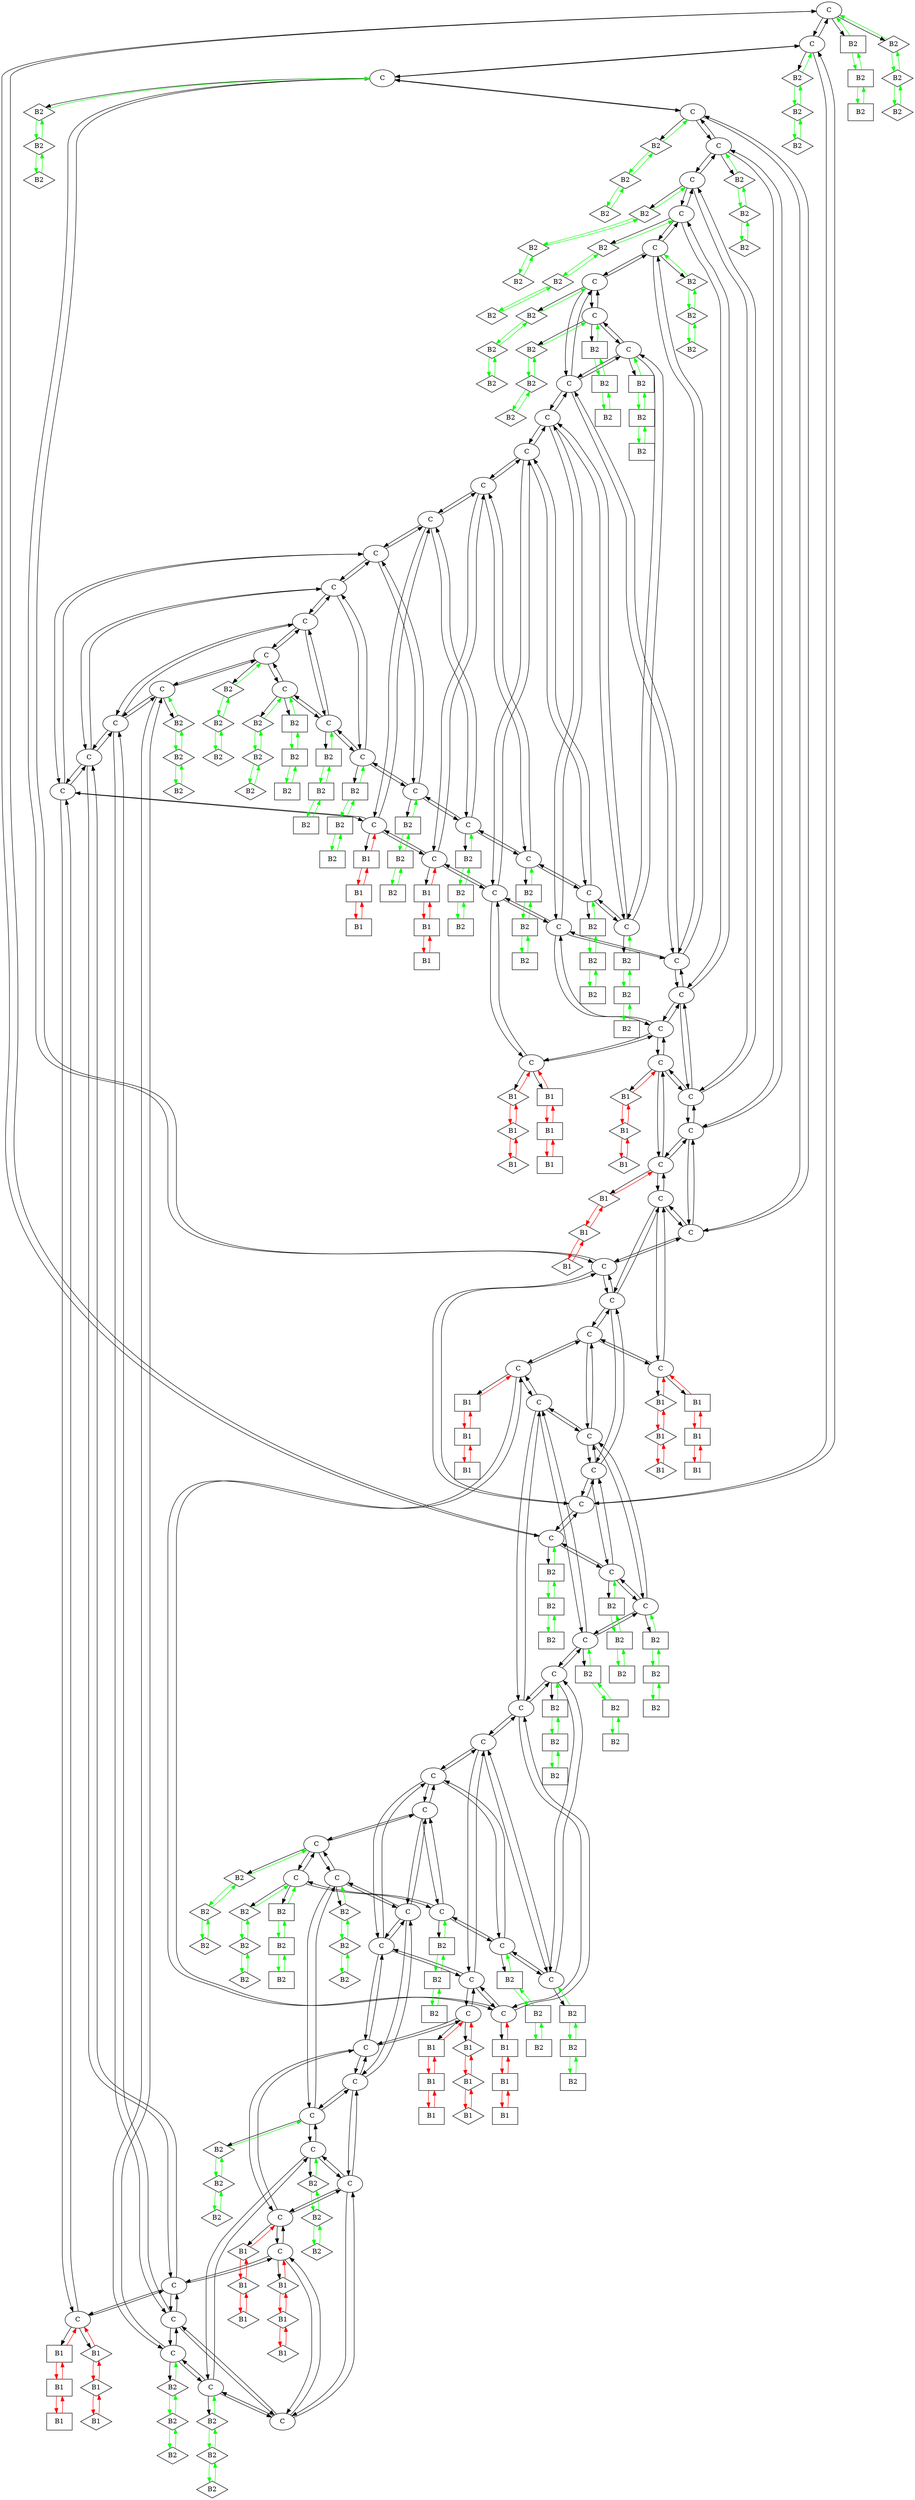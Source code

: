 # Generated by StormRuler/Mesh2Neato
digraph Mesh {
  C1[label="C" pos="72,72!"]
  C2[label="C" pos="144,72!"]
  C3[label="C" pos="216,72!"]
  C4[label="C" pos="288,72!"]
  C5[label="C" pos="360,72!"]
  C6[label="C" pos="432,72!"]
  C7[label="C" pos="504,72!"]
  C8[label="C" pos="576,72!"]
  C9[label="C" pos="648,72!"]
  C10[label="C" pos="720,72!"]
  C11[label="C" pos="72,144!"]
  C12[label="C" pos="144,144!"]
  C13[label="C" pos="216,144!"]
  C14[label="C" pos="288,144!"]
  C15[label="C" pos="360,144!"]
  C16[label="C" pos="432,144!"]
  C17[label="C" pos="504,144!"]
  C18[label="C" pos="576,144!"]
  C19[label="C" pos="648,144!"]
  C20[label="C" pos="720,144!"]
  C21[label="C" pos="72,216!"]
  C22[label="C" pos="144,216!"]
  C23[label="C" pos="216,216!"]
  C24[label="C" pos="288,216!"]
  C25[label="C" pos="360,216!"]
  C26[label="C" pos="432,216!"]
  C27[label="C" pos="504,216!"]
  C28[label="C" pos="576,216!"]
  C29[label="C" pos="648,216!"]
  C30[label="C" pos="720,216!"]
  C31[label="C" pos="72,288!"]
  C32[label="C" pos="144,288!"]
  C33[label="C" pos="216,288!"]
  C34[label="C" pos="288,288!"]
  C35[label="C" pos="504,288!"]
  C36[label="C" pos="576,288!"]
  C37[label="C" pos="648,288!"]
  C38[label="C" pos="720,288!"]
  C39[label="C" pos="72,360!"]
  C40[label="C" pos="144,360!"]
  C41[label="C" pos="216,360!"]
  C42[label="C" pos="576,360!"]
  C43[label="C" pos="648,360!"]
  C44[label="C" pos="720,360!"]
  C45[label="C" pos="72,432!"]
  C46[label="C" pos="144,432!"]
  C47[label="C" pos="216,432!"]
  C48[label="C" pos="576,432!"]
  C49[label="C" pos="648,432!"]
  C50[label="C" pos="720,432!"]
  C51[label="C" pos="72,504!"]
  C52[label="C" pos="144,504!"]
  C53[label="C" pos="216,504!"]
  C54[label="C" pos="288,504!"]
  C55[label="C" pos="504,504!"]
  C56[label="C" pos="576,504!"]
  C57[label="C" pos="648,504!"]
  C58[label="C" pos="720,504!"]
  C59[label="C" pos="72,576!"]
  C60[label="C" pos="144,576!"]
  C61[label="C" pos="216,576!"]
  C62[label="C" pos="288,576!"]
  C63[label="C" pos="360,576!"]
  C64[label="C" pos="432,576!"]
  C65[label="C" pos="504,576!"]
  C66[label="C" pos="576,576!"]
  C67[label="C" pos="648,576!"]
  C68[label="C" pos="720,576!"]
  C69[label="C" pos="72,648!"]
  C70[label="C" pos="144,648!"]
  C71[label="C" pos="216,648!"]
  C72[label="C" pos="288,648!"]
  C73[label="C" pos="360,648!"]
  C74[label="C" pos="432,648!"]
  C75[label="C" pos="504,648!"]
  C76[label="C" pos="576,648!"]
  C77[label="C" pos="648,648!"]
  C78[label="C" pos="720,648!"]
  C79[label="C" pos="72,720!"]
  C80[label="C" pos="144,720!"]
  C81[label="C" pos="216,720!"]
  C82[label="C" pos="288,720!"]
  C83[label="C" pos="360,720!"]
  C84[label="C" pos="432,720!"]
  C85[label="C" pos="504,720!"]
  C86[label="C" pos="576,720!"]
  C87[label="C" pos="648,720!"]
  C88[label="C" pos="720,720!"]
  C134[label="B1" pos="360,288!" shape=diamond]
  C135[label="B1" pos="360,360!" shape=diamond]
  C136[label="B1" pos="360,432!" shape=diamond]
  C137[label="B1" pos="432,288!" shape=diamond]
  C138[label="B1" pos="432,360!" shape=diamond]
  C139[label="B1" pos="432,432!" shape=diamond]
  C146[label="B1" pos="360,288!" shape=box]
  C147[label="B1" pos="432,288!" shape=box]
  C148[label="B1" pos="504,288!" shape=box]
  C149[label="B1" pos="288,360!" shape=diamond]
  C150[label="B1" pos="288,432!" shape=diamond]
  C151[label="B1" pos="288,504!" shape=diamond]
  C152[label="B1" pos="432,288!" shape=box]
  C153[label="B1" pos="360,288!" shape=box]
  C154[label="B1" pos="288,288!" shape=box]
  C155[label="B1" pos="504,360!" shape=diamond]
  C156[label="B1" pos="504,432!" shape=diamond]
  C157[label="B1" pos="504,504!" shape=diamond]
  C164[label="B1" pos="288,360!" shape=box]
  C165[label="B1" pos="360,360!" shape=box]
  C166[label="B1" pos="432,360!" shape=box]
  C167[label="B1" pos="504,360!" shape=box]
  C168[label="B1" pos="432,360!" shape=box]
  C169[label="B1" pos="360,360!" shape=box]
  C176[label="B1" pos="288,432!" shape=box]
  C177[label="B1" pos="360,432!" shape=box]
  C178[label="B1" pos="432,432!" shape=box]
  C179[label="B1" pos="504,432!" shape=box]
  C180[label="B1" pos="432,432!" shape=box]
  C181[label="B1" pos="360,432!" shape=box]
  C188[label="B1" pos="360,504!" shape=box]
  C189[label="B1" pos="432,504!" shape=box]
  C190[label="B1" pos="504,504!" shape=box]
  C191[label="B1" pos="288,432!" shape=diamond]
  C192[label="B1" pos="288,360!" shape=diamond]
  C193[label="B1" pos="288,288!" shape=diamond]
  C194[label="B1" pos="432,504!" shape=box]
  C195[label="B1" pos="360,504!" shape=box]
  C196[label="B1" pos="288,504!" shape=box]
  C197[label="B1" pos="504,432!" shape=diamond]
  C198[label="B1" pos="504,360!" shape=diamond]
  C199[label="B1" pos="504,288!" shape=diamond]
  C206[label="B1" pos="360,504!" shape=diamond]
  C207[label="B1" pos="360,432!" shape=diamond]
  C208[label="B1" pos="360,360!" shape=diamond]
  C209[label="B1" pos="432,504!" shape=diamond]
  C210[label="B1" pos="432,432!" shape=diamond]
  C211[label="B1" pos="432,360!" shape=diamond]
  C89[label="B2" pos="0,72!" shape=box]
  C90[label="B2" pos="-72,72!" shape=box]
  C91[label="B2" pos="-144,72!" shape=box]
  C92[label="B2" pos="72,0!" shape=diamond]
  C93[label="B2" pos="72,-72!" shape=diamond]
  C94[label="B2" pos="72,-144!" shape=diamond]
  C95[label="B2" pos="144,0!" shape=diamond]
  C96[label="B2" pos="144,-72!" shape=diamond]
  C97[label="B2" pos="144,-144!" shape=diamond]
  C98[label="B2" pos="216,0!" shape=diamond]
  C99[label="B2" pos="216,-72!" shape=diamond]
  C100[label="B2" pos="216,-144!" shape=diamond]
  C101[label="B2" pos="288,0!" shape=diamond]
  C102[label="B2" pos="288,-72!" shape=diamond]
  C103[label="B2" pos="288,-144!" shape=diamond]
  C104[label="B2" pos="360,0!" shape=diamond]
  C105[label="B2" pos="360,-72!" shape=diamond]
  C106[label="B2" pos="360,-144!" shape=diamond]
  C107[label="B2" pos="432,0!" shape=diamond]
  C108[label="B2" pos="432,-72!" shape=diamond]
  C109[label="B2" pos="432,-144!" shape=diamond]
  C110[label="B2" pos="504,0!" shape=diamond]
  C111[label="B2" pos="504,-72!" shape=diamond]
  C112[label="B2" pos="504,-144!" shape=diamond]
  C113[label="B2" pos="576,0!" shape=diamond]
  C114[label="B2" pos="576,-72!" shape=diamond]
  C115[label="B2" pos="576,-144!" shape=diamond]
  C116[label="B2" pos="648,0!" shape=diamond]
  C117[label="B2" pos="648,-72!" shape=diamond]
  C118[label="B2" pos="648,-144!" shape=diamond]
  C119[label="B2" pos="792,72!" shape=box]
  C120[label="B2" pos="864,72!" shape=box]
  C121[label="B2" pos="936,72!" shape=box]
  C122[label="B2" pos="720,0!" shape=diamond]
  C123[label="B2" pos="720,-72!" shape=diamond]
  C124[label="B2" pos="720,-144!" shape=diamond]
  C125[label="B2" pos="0,144!" shape=box]
  C126[label="B2" pos="-72,144!" shape=box]
  C127[label="B2" pos="-144,144!" shape=box]
  C128[label="B2" pos="792,144!" shape=box]
  C129[label="B2" pos="864,144!" shape=box]
  C130[label="B2" pos="936,144!" shape=box]
  C131[label="B2" pos="0,216!" shape=box]
  C132[label="B2" pos="-72,216!" shape=box]
  C133[label="B2" pos="-144,216!" shape=box]
  C140[label="B2" pos="792,216!" shape=box]
  C141[label="B2" pos="864,216!" shape=box]
  C142[label="B2" pos="936,216!" shape=box]
  C143[label="B2" pos="0,288!" shape=box]
  C144[label="B2" pos="-72,288!" shape=box]
  C145[label="B2" pos="-144,288!" shape=box]
  C158[label="B2" pos="792,288!" shape=box]
  C159[label="B2" pos="864,288!" shape=box]
  C160[label="B2" pos="936,288!" shape=box]
  C161[label="B2" pos="0,360!" shape=box]
  C162[label="B2" pos="-72,360!" shape=box]
  C163[label="B2" pos="-144,360!" shape=box]
  C170[label="B2" pos="792,360!" shape=box]
  C171[label="B2" pos="864,360!" shape=box]
  C172[label="B2" pos="936,360!" shape=box]
  C173[label="B2" pos="0,432!" shape=box]
  C174[label="B2" pos="-72,432!" shape=box]
  C175[label="B2" pos="-144,432!" shape=box]
  C182[label="B2" pos="792,432!" shape=box]
  C183[label="B2" pos="864,432!" shape=box]
  C184[label="B2" pos="936,432!" shape=box]
  C185[label="B2" pos="0,504!" shape=box]
  C186[label="B2" pos="-72,504!" shape=box]
  C187[label="B2" pos="-144,504!" shape=box]
  C200[label="B2" pos="792,504!" shape=box]
  C201[label="B2" pos="864,504!" shape=box]
  C202[label="B2" pos="936,504!" shape=box]
  C203[label="B2" pos="0,576!" shape=box]
  C204[label="B2" pos="-72,576!" shape=box]
  C205[label="B2" pos="-144,576!" shape=box]
  C212[label="B2" pos="792,576!" shape=box]
  C213[label="B2" pos="864,576!" shape=box]
  C214[label="B2" pos="936,576!" shape=box]
  C215[label="B2" pos="0,648!" shape=box]
  C216[label="B2" pos="-72,648!" shape=box]
  C217[label="B2" pos="-144,648!" shape=box]
  C218[label="B2" pos="792,648!" shape=box]
  C219[label="B2" pos="864,648!" shape=box]
  C220[label="B2" pos="936,648!" shape=box]
  C221[label="B2" pos="0,720!" shape=box]
  C222[label="B2" pos="-72,720!" shape=box]
  C223[label="B2" pos="-144,720!" shape=box]
  C224[label="B2" pos="72,792!" shape=diamond]
  C225[label="B2" pos="72,864!" shape=diamond]
  C226[label="B2" pos="72,936!" shape=diamond]
  C227[label="B2" pos="144,792!" shape=diamond]
  C228[label="B2" pos="144,864!" shape=diamond]
  C229[label="B2" pos="144,936!" shape=diamond]
  C230[label="B2" pos="216,792!" shape=diamond]
  C231[label="B2" pos="216,864!" shape=diamond]
  C232[label="B2" pos="216,936!" shape=diamond]
  C233[label="B2" pos="288,792!" shape=diamond]
  C234[label="B2" pos="288,864!" shape=diamond]
  C235[label="B2" pos="288,936!" shape=diamond]
  C236[label="B2" pos="360,792!" shape=diamond]
  C237[label="B2" pos="360,864!" shape=diamond]
  C238[label="B2" pos="360,936!" shape=diamond]
  C239[label="B2" pos="432,792!" shape=diamond]
  C240[label="B2" pos="432,864!" shape=diamond]
  C241[label="B2" pos="432,936!" shape=diamond]
  C242[label="B2" pos="504,792!" shape=diamond]
  C243[label="B2" pos="504,864!" shape=diamond]
  C244[label="B2" pos="504,936!" shape=diamond]
  C245[label="B2" pos="576,792!" shape=diamond]
  C246[label="B2" pos="576,864!" shape=diamond]
  C247[label="B2" pos="576,936!" shape=diamond]
  C248[label="B2" pos="648,792!" shape=diamond]
  C249[label="B2" pos="648,864!" shape=diamond]
  C250[label="B2" pos="648,936!" shape=diamond]
  C251[label="B2" pos="792,720!" shape=box]
  C252[label="B2" pos="864,720!" shape=box]
  C253[label="B2" pos="936,720!" shape=box]
  C254[label="B2" pos="720,792!" shape=diamond]
  C255[label="B2" pos="720,864!" shape=diamond]
  C256[label="B2" pos="720,936!" shape=diamond]
  C1->C2
  C1->C89
  C1->C11
  C1->C92
  C2->C3
  C2->C1
  C2->C12
  C2->C95
  C3->C4
  C3->C2
  C3->C13
  C3->C98
  C4->C5
  C4->C3
  C4->C14
  C4->C101
  C5->C6
  C5->C4
  C5->C15
  C5->C104
  C6->C7
  C6->C5
  C6->C16
  C6->C107
  C7->C8
  C7->C6
  C7->C17
  C7->C110
  C8->C9
  C8->C7
  C8->C18
  C8->C113
  C9->C10
  C9->C8
  C9->C19
  C9->C116
  C10->C119
  C10->C9
  C10->C20
  C10->C122
  C11->C12
  C11->C125
  C11->C21
  C11->C1
  C12->C13
  C12->C11
  C12->C22
  C12->C2
  C13->C14
  C13->C12
  C13->C23
  C13->C3
  C14->C15
  C14->C13
  C14->C24
  C14->C4
  C15->C16
  C15->C14
  C15->C25
  C15->C5
  C16->C17
  C16->C15
  C16->C26
  C16->C6
  C17->C18
  C17->C16
  C17->C27
  C17->C7
  C18->C19
  C18->C17
  C18->C28
  C18->C8
  C19->C20
  C19->C18
  C19->C29
  C19->C9
  C20->C128
  C20->C19
  C20->C30
  C20->C10
  C21->C22
  C21->C131
  C21->C31
  C21->C11
  C22->C23
  C22->C21
  C22->C32
  C22->C12
  C23->C24
  C23->C22
  C23->C33
  C23->C13
  C24->C25
  C24->C23
  C24->C34
  C24->C14
  C25->C26
  C25->C24
  C25->C134
  C25->C15
  C26->C27
  C26->C25
  C26->C137
  C26->C16
  C27->C28
  C27->C26
  C27->C35
  C27->C17
  C28->C29
  C28->C27
  C28->C36
  C28->C18
  C29->C30
  C29->C28
  C29->C37
  C29->C19
  C30->C140
  C30->C29
  C30->C38
  C30->C20
  C31->C32
  C31->C143
  C31->C39
  C31->C21
  C32->C33
  C32->C31
  C32->C40
  C32->C22
  C33->C34
  C33->C32
  C33->C41
  C33->C23
  C34->C146
  C34->C33
  C34->C149
  C34->C24
  C35->C36
  C35->C152
  C35->C155
  C35->C27
  C36->C37
  C36->C35
  C36->C42
  C36->C28
  C37->C38
  C37->C36
  C37->C43
  C37->C29
  C38->C158
  C38->C37
  C38->C44
  C38->C30
  C39->C40
  C39->C161
  C39->C45
  C39->C31
  C40->C41
  C40->C39
  C40->C46
  C40->C32
  C41->C164
  C41->C40
  C41->C47
  C41->C33
  C42->C43
  C42->C167
  C42->C48
  C42->C36
  C43->C44
  C43->C42
  C43->C49
  C43->C37
  C44->C170
  C44->C43
  C44->C50
  C44->C38
  C45->C46
  C45->C173
  C45->C51
  C45->C39
  C46->C47
  C46->C45
  C46->C52
  C46->C40
  C47->C176
  C47->C46
  C47->C53
  C47->C41
  C48->C49
  C48->C179
  C48->C56
  C48->C42
  C49->C50
  C49->C48
  C49->C57
  C49->C43
  C50->C182
  C50->C49
  C50->C58
  C50->C44
  C51->C52
  C51->C185
  C51->C59
  C51->C45
  C52->C53
  C52->C51
  C52->C60
  C52->C46
  C53->C54
  C53->C52
  C53->C61
  C53->C47
  C54->C188
  C54->C53
  C54->C62
  C54->C191
  C55->C56
  C55->C194
  C55->C65
  C55->C197
  C56->C57
  C56->C55
  C56->C66
  C56->C48
  C57->C58
  C57->C56
  C57->C67
  C57->C49
  C58->C200
  C58->C57
  C58->C68
  C58->C50
  C59->C60
  C59->C203
  C59->C69
  C59->C51
  C60->C61
  C60->C59
  C60->C70
  C60->C52
  C61->C62
  C61->C60
  C61->C71
  C61->C53
  C62->C63
  C62->C61
  C62->C72
  C62->C54
  C63->C64
  C63->C62
  C63->C73
  C63->C206
  C64->C65
  C64->C63
  C64->C74
  C64->C209
  C65->C66
  C65->C64
  C65->C75
  C65->C55
  C66->C67
  C66->C65
  C66->C76
  C66->C56
  C67->C68
  C67->C66
  C67->C77
  C67->C57
  C68->C212
  C68->C67
  C68->C78
  C68->C58
  C69->C70
  C69->C215
  C69->C79
  C69->C59
  C70->C71
  C70->C69
  C70->C80
  C70->C60
  C71->C72
  C71->C70
  C71->C81
  C71->C61
  C72->C73
  C72->C71
  C72->C82
  C72->C62
  C73->C74
  C73->C72
  C73->C83
  C73->C63
  C74->C75
  C74->C73
  C74->C84
  C74->C64
  C75->C76
  C75->C74
  C75->C85
  C75->C65
  C76->C77
  C76->C75
  C76->C86
  C76->C66
  C77->C78
  C77->C76
  C77->C87
  C77->C67
  C78->C218
  C78->C77
  C78->C88
  C78->C68
  C79->C80
  C79->C221
  C79->C224
  C79->C69
  C80->C81
  C80->C79
  C80->C227
  C80->C70
  C81->C82
  C81->C80
  C81->C230
  C81->C71
  C82->C83
  C82->C81
  C82->C233
  C82->C72
  C83->C84
  C83->C82
  C83->C236
  C83->C73
  C84->C85
  C84->C83
  C84->C239
  C84->C74
  C85->C86
  C85->C84
  C85->C242
  C85->C75
  C86->C87
  C86->C85
  C86->C245
  C86->C76
  C87->C88
  C87->C86
  C87->C248
  C87->C77
  C88->C251
  C88->C87
  C88->C254
  C88->C78
  C134->C25 [color=red]
  C134->C135 [color=red]
  C135->C134 [color=red]
  C135->C136 [color=red]
  C136->C135 [color=red]
  C137->C26 [color=red]
  C137->C138 [color=red]
  C138->C137 [color=red]
  C138->C139 [color=red]
  C139->C138 [color=red]
  C146->C34 [color=red]
  C146->C147 [color=red]
  C147->C146 [color=red]
  C147->C148 [color=red]
  C148->C147 [color=red]
  C149->C34 [color=red]
  C149->C150 [color=red]
  C150->C149 [color=red]
  C150->C151 [color=red]
  C151->C150 [color=red]
  C152->C35 [color=red]
  C152->C153 [color=red]
  C153->C152 [color=red]
  C153->C154 [color=red]
  C154->C153 [color=red]
  C155->C35 [color=red]
  C155->C156 [color=red]
  C156->C155 [color=red]
  C156->C157 [color=red]
  C157->C156 [color=red]
  C164->C41 [color=red]
  C164->C165 [color=red]
  C165->C164 [color=red]
  C165->C166 [color=red]
  C166->C165 [color=red]
  C167->C42 [color=red]
  C167->C168 [color=red]
  C168->C167 [color=red]
  C168->C169 [color=red]
  C169->C168 [color=red]
  C176->C47 [color=red]
  C176->C177 [color=red]
  C177->C176 [color=red]
  C177->C178 [color=red]
  C178->C177 [color=red]
  C179->C48 [color=red]
  C179->C180 [color=red]
  C180->C179 [color=red]
  C180->C181 [color=red]
  C181->C180 [color=red]
  C188->C54 [color=red]
  C188->C189 [color=red]
  C189->C188 [color=red]
  C189->C190 [color=red]
  C190->C189 [color=red]
  C191->C54 [color=red]
  C191->C192 [color=red]
  C192->C191 [color=red]
  C192->C193 [color=red]
  C193->C192 [color=red]
  C194->C55 [color=red]
  C194->C195 [color=red]
  C195->C194 [color=red]
  C195->C196 [color=red]
  C196->C195 [color=red]
  C197->C55 [color=red]
  C197->C198 [color=red]
  C198->C197 [color=red]
  C198->C199 [color=red]
  C199->C198 [color=red]
  C206->C63 [color=red]
  C206->C207 [color=red]
  C207->C206 [color=red]
  C207->C208 [color=red]
  C208->C207 [color=red]
  C209->C64 [color=red]
  C209->C210 [color=red]
  C210->C209 [color=red]
  C210->C211 [color=red]
  C211->C210 [color=red]
  C89->C1 [color=green]
  C89->C90 [color=green]
  C90->C89 [color=green]
  C90->C91 [color=green]
  C91->C90 [color=green]
  C92->C1 [color=green]
  C92->C93 [color=green]
  C93->C92 [color=green]
  C93->C94 [color=green]
  C94->C93 [color=green]
  C95->C2 [color=green]
  C95->C96 [color=green]
  C96->C95 [color=green]
  C96->C97 [color=green]
  C97->C96 [color=green]
  C98->C3 [color=green]
  C98->C99 [color=green]
  C99->C98 [color=green]
  C99->C100 [color=green]
  C100->C99 [color=green]
  C101->C4 [color=green]
  C101->C102 [color=green]
  C102->C101 [color=green]
  C102->C103 [color=green]
  C103->C102 [color=green]
  C104->C5 [color=green]
  C104->C105 [color=green]
  C105->C104 [color=green]
  C105->C106 [color=green]
  C106->C105 [color=green]
  C107->C6 [color=green]
  C107->C108 [color=green]
  C108->C107 [color=green]
  C108->C109 [color=green]
  C109->C108 [color=green]
  C110->C7 [color=green]
  C110->C111 [color=green]
  C111->C110 [color=green]
  C111->C112 [color=green]
  C112->C111 [color=green]
  C113->C8 [color=green]
  C113->C114 [color=green]
  C114->C113 [color=green]
  C114->C115 [color=green]
  C115->C114 [color=green]
  C116->C9 [color=green]
  C116->C117 [color=green]
  C117->C116 [color=green]
  C117->C118 [color=green]
  C118->C117 [color=green]
  C119->C10 [color=green]
  C119->C120 [color=green]
  C120->C119 [color=green]
  C120->C121 [color=green]
  C121->C120 [color=green]
  C122->C10 [color=green]
  C122->C123 [color=green]
  C123->C122 [color=green]
  C123->C124 [color=green]
  C124->C123 [color=green]
  C125->C11 [color=green]
  C125->C126 [color=green]
  C126->C125 [color=green]
  C126->C127 [color=green]
  C127->C126 [color=green]
  C128->C20 [color=green]
  C128->C129 [color=green]
  C129->C128 [color=green]
  C129->C130 [color=green]
  C130->C129 [color=green]
  C131->C21 [color=green]
  C131->C132 [color=green]
  C132->C131 [color=green]
  C132->C133 [color=green]
  C133->C132 [color=green]
  C140->C30 [color=green]
  C140->C141 [color=green]
  C141->C140 [color=green]
  C141->C142 [color=green]
  C142->C141 [color=green]
  C143->C31 [color=green]
  C143->C144 [color=green]
  C144->C143 [color=green]
  C144->C145 [color=green]
  C145->C144 [color=green]
  C158->C38 [color=green]
  C158->C159 [color=green]
  C159->C158 [color=green]
  C159->C160 [color=green]
  C160->C159 [color=green]
  C161->C39 [color=green]
  C161->C162 [color=green]
  C162->C161 [color=green]
  C162->C163 [color=green]
  C163->C162 [color=green]
  C170->C44 [color=green]
  C170->C171 [color=green]
  C171->C170 [color=green]
  C171->C172 [color=green]
  C172->C171 [color=green]
  C173->C45 [color=green]
  C173->C174 [color=green]
  C174->C173 [color=green]
  C174->C175 [color=green]
  C175->C174 [color=green]
  C182->C50 [color=green]
  C182->C183 [color=green]
  C183->C182 [color=green]
  C183->C184 [color=green]
  C184->C183 [color=green]
  C185->C51 [color=green]
  C185->C186 [color=green]
  C186->C185 [color=green]
  C186->C187 [color=green]
  C187->C186 [color=green]
  C200->C58 [color=green]
  C200->C201 [color=green]
  C201->C200 [color=green]
  C201->C202 [color=green]
  C202->C201 [color=green]
  C203->C59 [color=green]
  C203->C204 [color=green]
  C204->C203 [color=green]
  C204->C205 [color=green]
  C205->C204 [color=green]
  C212->C68 [color=green]
  C212->C213 [color=green]
  C213->C212 [color=green]
  C213->C214 [color=green]
  C214->C213 [color=green]
  C215->C69 [color=green]
  C215->C216 [color=green]
  C216->C215 [color=green]
  C216->C217 [color=green]
  C217->C216 [color=green]
  C218->C78 [color=green]
  C218->C219 [color=green]
  C219->C218 [color=green]
  C219->C220 [color=green]
  C220->C219 [color=green]
  C221->C79 [color=green]
  C221->C222 [color=green]
  C222->C221 [color=green]
  C222->C223 [color=green]
  C223->C222 [color=green]
  C224->C79 [color=green]
  C224->C225 [color=green]
  C225->C224 [color=green]
  C225->C226 [color=green]
  C226->C225 [color=green]
  C227->C80 [color=green]
  C227->C228 [color=green]
  C228->C227 [color=green]
  C228->C229 [color=green]
  C229->C228 [color=green]
  C230->C81 [color=green]
  C230->C231 [color=green]
  C231->C230 [color=green]
  C231->C232 [color=green]
  C232->C231 [color=green]
  C233->C82 [color=green]
  C233->C234 [color=green]
  C234->C233 [color=green]
  C234->C235 [color=green]
  C235->C234 [color=green]
  C236->C83 [color=green]
  C236->C237 [color=green]
  C237->C236 [color=green]
  C237->C238 [color=green]
  C238->C237 [color=green]
  C239->C84 [color=green]
  C239->C240 [color=green]
  C240->C239 [color=green]
  C240->C241 [color=green]
  C241->C240 [color=green]
  C242->C85 [color=green]
  C242->C243 [color=green]
  C243->C242 [color=green]
  C243->C244 [color=green]
  C244->C243 [color=green]
  C245->C86 [color=green]
  C245->C246 [color=green]
  C246->C245 [color=green]
  C246->C247 [color=green]
  C247->C246 [color=green]
  C248->C87 [color=green]
  C248->C249 [color=green]
  C249->C248 [color=green]
  C249->C250 [color=green]
  C250->C249 [color=green]
  C251->C88 [color=green]
  C251->C252 [color=green]
  C252->C251 [color=green]
  C252->C253 [color=green]
  C253->C252 [color=green]
  C254->C88 [color=green]
  C254->C255 [color=green]
  C255->C254 [color=green]
  C255->C256 [color=green]
  C256->C255 [color=green]
}
